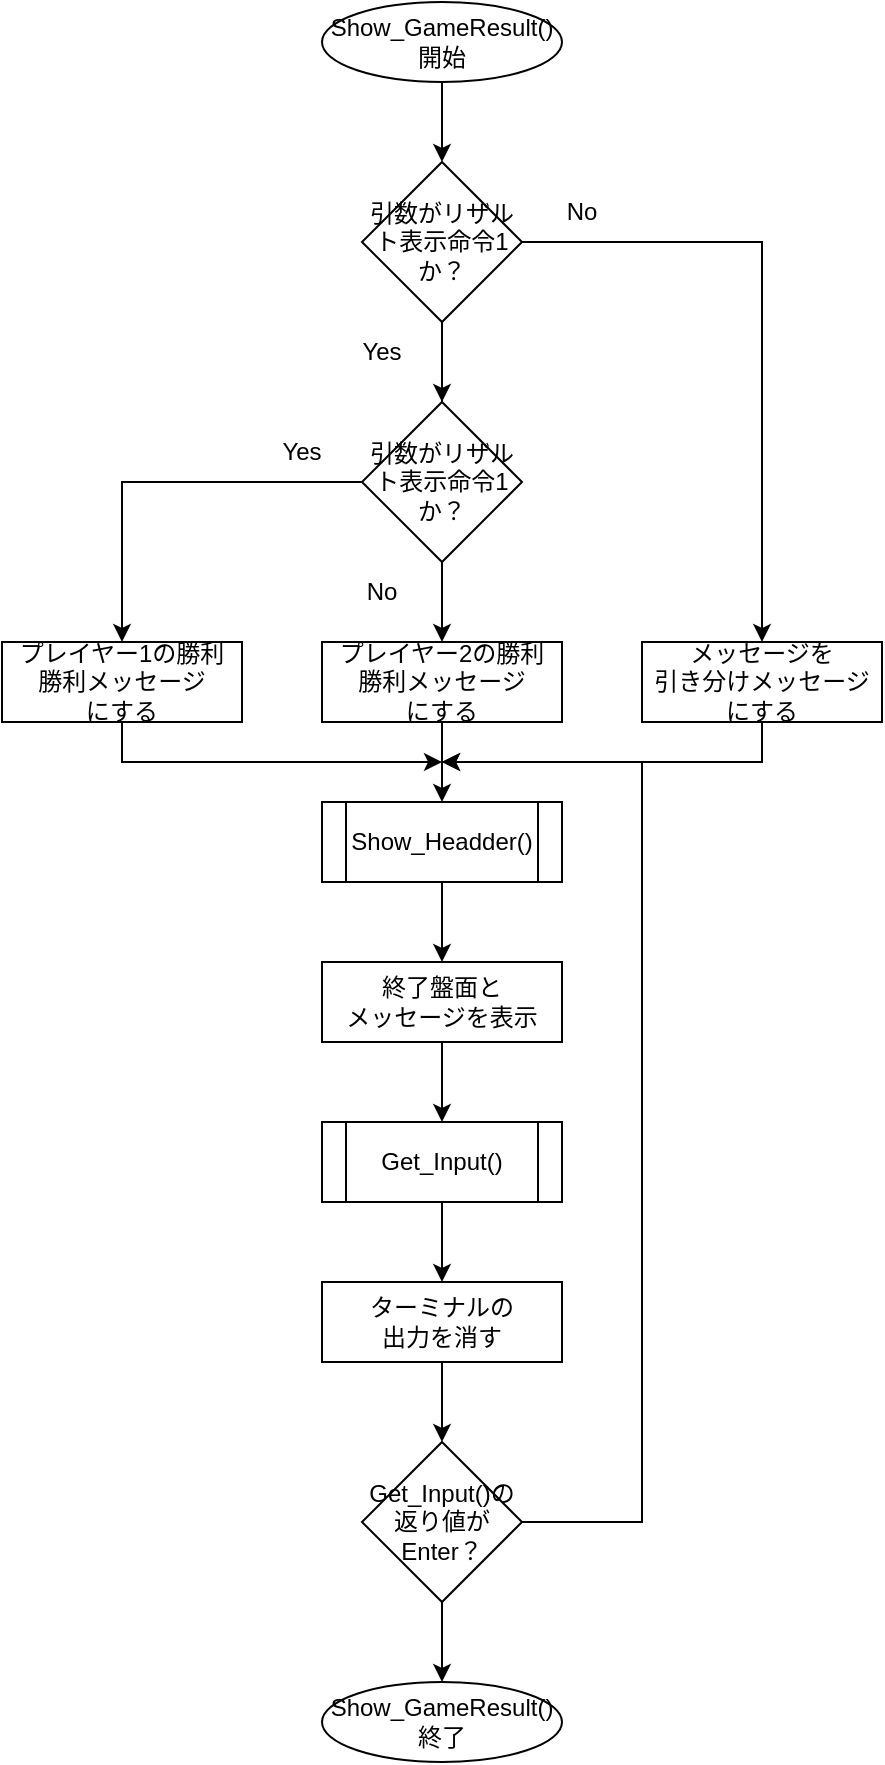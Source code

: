 <mxfile version="24.4.0" type="device">
  <diagram id="C5RBs43oDa-KdzZeNtuy" name="Page-1">
    <mxGraphModel dx="536" dy="1722" grid="1" gridSize="10" guides="1" tooltips="1" connect="1" arrows="1" fold="1" page="1" pageScale="1" pageWidth="827" pageHeight="1169" math="0" shadow="0">
      <root>
        <mxCell id="WIyWlLk6GJQsqaUBKTNV-0" />
        <mxCell id="WIyWlLk6GJQsqaUBKTNV-1" parent="WIyWlLk6GJQsqaUBKTNV-0" />
        <mxCell id="7oGtHzHhO7_Ri87DdPFP-2" style="edgeStyle=orthogonalEdgeStyle;rounded=0;orthogonalLoop=1;jettySize=auto;html=1;exitX=0.5;exitY=1;exitDx=0;exitDy=0;entryX=0.5;entryY=0;entryDx=0;entryDy=0;" parent="WIyWlLk6GJQsqaUBKTNV-1" source="7oGtHzHhO7_Ri87DdPFP-3" edge="1">
          <mxGeometry relative="1" as="geometry">
            <mxPoint x="300" y="120" as="targetPoint" />
          </mxGeometry>
        </mxCell>
        <mxCell id="7oGtHzHhO7_Ri87DdPFP-0" value="Show_GameResult()&lt;br&gt;開始" style="ellipse;whiteSpace=wrap;html=1;" parent="WIyWlLk6GJQsqaUBKTNV-1" vertex="1">
          <mxGeometry x="240" y="-80" width="120" height="40" as="geometry" />
        </mxCell>
        <mxCell id="7oGtHzHhO7_Ri87DdPFP-9" style="edgeStyle=orthogonalEdgeStyle;rounded=0;orthogonalLoop=1;jettySize=auto;html=1;exitX=0.5;exitY=1;exitDx=0;exitDy=0;entryX=0.5;entryY=0;entryDx=0;entryDy=0;" parent="WIyWlLk6GJQsqaUBKTNV-1" source="7oGtHzHhO7_Ri87DdPFP-3" target="7oGtHzHhO7_Ri87DdPFP-7" edge="1">
          <mxGeometry relative="1" as="geometry" />
        </mxCell>
        <mxCell id="7oGtHzHhO7_Ri87DdPFP-10" style="edgeStyle=orthogonalEdgeStyle;rounded=0;orthogonalLoop=1;jettySize=auto;html=1;exitX=1;exitY=0.5;exitDx=0;exitDy=0;entryX=0.5;entryY=0;entryDx=0;entryDy=0;" parent="WIyWlLk6GJQsqaUBKTNV-1" source="7oGtHzHhO7_Ri87DdPFP-3" target="7oGtHzHhO7_Ri87DdPFP-8" edge="1">
          <mxGeometry relative="1" as="geometry">
            <mxPoint x="470" y="160" as="targetPoint" />
          </mxGeometry>
        </mxCell>
        <mxCell id="7oGtHzHhO7_Ri87DdPFP-15" style="edgeStyle=orthogonalEdgeStyle;rounded=0;orthogonalLoop=1;jettySize=auto;html=1;exitX=0.5;exitY=1;exitDx=0;exitDy=0;entryX=0.5;entryY=0;entryDx=0;entryDy=0;" parent="WIyWlLk6GJQsqaUBKTNV-1" source="7oGtHzHhO7_Ri87DdPFP-6" target="7oGtHzHhO7_Ri87DdPFP-14" edge="1">
          <mxGeometry relative="1" as="geometry" />
        </mxCell>
        <mxCell id="7oGtHzHhO7_Ri87DdPFP-6" value="Show_Headder()" style="shape=process;whiteSpace=wrap;html=1;backgroundOutline=1;" parent="WIyWlLk6GJQsqaUBKTNV-1" vertex="1">
          <mxGeometry x="240" y="320" width="120" height="40" as="geometry" />
        </mxCell>
        <mxCell id="7oGtHzHhO7_Ri87DdPFP-11" style="edgeStyle=orthogonalEdgeStyle;rounded=0;orthogonalLoop=1;jettySize=auto;html=1;exitX=0.5;exitY=1;exitDx=0;exitDy=0;entryX=0.5;entryY=0;entryDx=0;entryDy=0;" parent="WIyWlLk6GJQsqaUBKTNV-1" source="7oGtHzHhO7_Ri87DdPFP-7" target="7oGtHzHhO7_Ri87DdPFP-6" edge="1">
          <mxGeometry relative="1" as="geometry" />
        </mxCell>
        <mxCell id="7oGtHzHhO7_Ri87DdPFP-7" value="プレイヤー2の勝利&lt;div&gt;勝利メッセージ&lt;/div&gt;&lt;div&gt;にする&lt;/div&gt;" style="rounded=0;whiteSpace=wrap;html=1;" parent="WIyWlLk6GJQsqaUBKTNV-1" vertex="1">
          <mxGeometry x="240" y="240" width="120" height="40" as="geometry" />
        </mxCell>
        <mxCell id="7oGtHzHhO7_Ri87DdPFP-13" style="edgeStyle=orthogonalEdgeStyle;rounded=0;orthogonalLoop=1;jettySize=auto;html=1;exitX=0.5;exitY=1;exitDx=0;exitDy=0;" parent="WIyWlLk6GJQsqaUBKTNV-1" source="7oGtHzHhO7_Ri87DdPFP-8" edge="1">
          <mxGeometry relative="1" as="geometry">
            <mxPoint x="300" y="300" as="targetPoint" />
            <Array as="points">
              <mxPoint x="460" y="300" />
            </Array>
          </mxGeometry>
        </mxCell>
        <mxCell id="7oGtHzHhO7_Ri87DdPFP-8" value="メッセージを&lt;div&gt;引き分けメッセージにする&lt;/div&gt;" style="rounded=0;whiteSpace=wrap;html=1;" parent="WIyWlLk6GJQsqaUBKTNV-1" vertex="1">
          <mxGeometry x="400" y="240" width="120" height="40" as="geometry" />
        </mxCell>
        <mxCell id="7oGtHzHhO7_Ri87DdPFP-17" style="edgeStyle=orthogonalEdgeStyle;rounded=0;orthogonalLoop=1;jettySize=auto;html=1;exitX=0.5;exitY=1;exitDx=0;exitDy=0;entryX=0.5;entryY=0;entryDx=0;entryDy=0;" parent="WIyWlLk6GJQsqaUBKTNV-1" source="7oGtHzHhO7_Ri87DdPFP-14" target="7oGtHzHhO7_Ri87DdPFP-16" edge="1">
          <mxGeometry relative="1" as="geometry" />
        </mxCell>
        <mxCell id="7oGtHzHhO7_Ri87DdPFP-14" value="終了盤面と&lt;div&gt;メッセージを表示&lt;/div&gt;" style="rounded=0;whiteSpace=wrap;html=1;" parent="WIyWlLk6GJQsqaUBKTNV-1" vertex="1">
          <mxGeometry x="240" y="400" width="120" height="40" as="geometry" />
        </mxCell>
        <mxCell id="7oGtHzHhO7_Ri87DdPFP-22" style="edgeStyle=orthogonalEdgeStyle;rounded=0;orthogonalLoop=1;jettySize=auto;html=1;exitX=0.5;exitY=1;exitDx=0;exitDy=0;entryX=0.5;entryY=0;entryDx=0;entryDy=0;" parent="WIyWlLk6GJQsqaUBKTNV-1" source="7oGtHzHhO7_Ri87DdPFP-16" target="7oGtHzHhO7_Ri87DdPFP-21" edge="1">
          <mxGeometry relative="1" as="geometry" />
        </mxCell>
        <mxCell id="7oGtHzHhO7_Ri87DdPFP-16" value="Get_Input()" style="shape=process;whiteSpace=wrap;html=1;backgroundOutline=1;" parent="WIyWlLk6GJQsqaUBKTNV-1" vertex="1">
          <mxGeometry x="240" y="480" width="120" height="40" as="geometry" />
        </mxCell>
        <mxCell id="7oGtHzHhO7_Ri87DdPFP-24" style="edgeStyle=orthogonalEdgeStyle;rounded=0;orthogonalLoop=1;jettySize=auto;html=1;exitX=1;exitY=0.5;exitDx=0;exitDy=0;" parent="WIyWlLk6GJQsqaUBKTNV-1" source="7oGtHzHhO7_Ri87DdPFP-18" edge="1">
          <mxGeometry relative="1" as="geometry">
            <mxPoint x="300" y="300" as="targetPoint" />
            <Array as="points">
              <mxPoint x="400" y="680" />
              <mxPoint x="400" y="300" />
            </Array>
          </mxGeometry>
        </mxCell>
        <mxCell id="7oGtHzHhO7_Ri87DdPFP-25" style="edgeStyle=orthogonalEdgeStyle;rounded=0;orthogonalLoop=1;jettySize=auto;html=1;exitX=0.5;exitY=1;exitDx=0;exitDy=0;" parent="WIyWlLk6GJQsqaUBKTNV-1" source="7oGtHzHhO7_Ri87DdPFP-18" edge="1">
          <mxGeometry relative="1" as="geometry">
            <mxPoint x="300" y="760" as="targetPoint" />
          </mxGeometry>
        </mxCell>
        <mxCell id="7oGtHzHhO7_Ri87DdPFP-18" value="Get_Input()の&lt;br&gt;返り値がEnter？" style="rhombus;whiteSpace=wrap;html=1;" parent="WIyWlLk6GJQsqaUBKTNV-1" vertex="1">
          <mxGeometry x="260" y="640" width="80" height="80" as="geometry" />
        </mxCell>
        <mxCell id="7oGtHzHhO7_Ri87DdPFP-23" style="edgeStyle=orthogonalEdgeStyle;rounded=0;orthogonalLoop=1;jettySize=auto;html=1;exitX=0.5;exitY=1;exitDx=0;exitDy=0;entryX=0.5;entryY=0;entryDx=0;entryDy=0;" parent="WIyWlLk6GJQsqaUBKTNV-1" source="7oGtHzHhO7_Ri87DdPFP-21" target="7oGtHzHhO7_Ri87DdPFP-18" edge="1">
          <mxGeometry relative="1" as="geometry" />
        </mxCell>
        <mxCell id="7oGtHzHhO7_Ri87DdPFP-21" value="ターミナルの&lt;div&gt;出力を消す&lt;/div&gt;" style="rounded=0;whiteSpace=wrap;html=1;" parent="WIyWlLk6GJQsqaUBKTNV-1" vertex="1">
          <mxGeometry x="240" y="560" width="120" height="40" as="geometry" />
        </mxCell>
        <mxCell id="7oGtHzHhO7_Ri87DdPFP-26" value="Show_GameResult()&lt;br&gt;終了" style="ellipse;whiteSpace=wrap;html=1;" parent="WIyWlLk6GJQsqaUBKTNV-1" vertex="1">
          <mxGeometry x="240" y="760" width="120" height="40" as="geometry" />
        </mxCell>
        <mxCell id="bBUkBbeYifhJmC3wNDLV-0" value="No" style="text;html=1;align=center;verticalAlign=middle;whiteSpace=wrap;rounded=0;" vertex="1" parent="WIyWlLk6GJQsqaUBKTNV-1">
          <mxGeometry x="340" y="10" width="60" height="30" as="geometry" />
        </mxCell>
        <mxCell id="bBUkBbeYifhJmC3wNDLV-1" value="Yes" style="text;html=1;align=center;verticalAlign=middle;whiteSpace=wrap;rounded=0;" vertex="1" parent="WIyWlLk6GJQsqaUBKTNV-1">
          <mxGeometry x="200" y="130" width="60" height="30" as="geometry" />
        </mxCell>
        <mxCell id="bBUkBbeYifhJmC3wNDLV-2" value="" style="edgeStyle=orthogonalEdgeStyle;rounded=0;orthogonalLoop=1;jettySize=auto;html=1;exitX=0.5;exitY=1;exitDx=0;exitDy=0;entryX=0.5;entryY=0;entryDx=0;entryDy=0;" edge="1" parent="WIyWlLk6GJQsqaUBKTNV-1" source="7oGtHzHhO7_Ri87DdPFP-0" target="7oGtHzHhO7_Ri87DdPFP-3">
          <mxGeometry relative="1" as="geometry">
            <mxPoint x="300" y="120" as="targetPoint" />
            <mxPoint x="300" as="sourcePoint" />
          </mxGeometry>
        </mxCell>
        <mxCell id="7oGtHzHhO7_Ri87DdPFP-3" value="引数がリザルト表示命令1か？" style="rhombus;whiteSpace=wrap;html=1;" parent="WIyWlLk6GJQsqaUBKTNV-1" vertex="1">
          <mxGeometry x="260" width="80" height="80" as="geometry" />
        </mxCell>
        <mxCell id="bBUkBbeYifhJmC3wNDLV-6" style="edgeStyle=orthogonalEdgeStyle;rounded=0;orthogonalLoop=1;jettySize=auto;html=1;exitX=0;exitY=0.5;exitDx=0;exitDy=0;entryX=0.5;entryY=0;entryDx=0;entryDy=0;" edge="1" parent="WIyWlLk6GJQsqaUBKTNV-1" source="bBUkBbeYifhJmC3wNDLV-3" target="bBUkBbeYifhJmC3wNDLV-5">
          <mxGeometry relative="1" as="geometry" />
        </mxCell>
        <mxCell id="bBUkBbeYifhJmC3wNDLV-3" value="引数がリザルト表示命令1か？" style="rhombus;whiteSpace=wrap;html=1;" vertex="1" parent="WIyWlLk6GJQsqaUBKTNV-1">
          <mxGeometry x="260" y="120" width="80" height="80" as="geometry" />
        </mxCell>
        <mxCell id="bBUkBbeYifhJmC3wNDLV-8" style="edgeStyle=orthogonalEdgeStyle;rounded=0;orthogonalLoop=1;jettySize=auto;html=1;exitX=0.5;exitY=1;exitDx=0;exitDy=0;" edge="1" parent="WIyWlLk6GJQsqaUBKTNV-1" source="bBUkBbeYifhJmC3wNDLV-5">
          <mxGeometry relative="1" as="geometry">
            <mxPoint x="300" y="300" as="targetPoint" />
            <Array as="points">
              <mxPoint x="140" y="300" />
            </Array>
          </mxGeometry>
        </mxCell>
        <mxCell id="bBUkBbeYifhJmC3wNDLV-5" value="プレイヤー1の勝利&lt;div&gt;勝利メッセージ&lt;/div&gt;&lt;div&gt;にする&lt;/div&gt;" style="rounded=0;whiteSpace=wrap;html=1;" vertex="1" parent="WIyWlLk6GJQsqaUBKTNV-1">
          <mxGeometry x="80" y="240" width="120" height="40" as="geometry" />
        </mxCell>
        <mxCell id="bBUkBbeYifhJmC3wNDLV-7" value="No" style="text;html=1;align=center;verticalAlign=middle;whiteSpace=wrap;rounded=0;" vertex="1" parent="WIyWlLk6GJQsqaUBKTNV-1">
          <mxGeometry x="240" y="200" width="60" height="30" as="geometry" />
        </mxCell>
        <mxCell id="bBUkBbeYifhJmC3wNDLV-9" value="Yes" style="text;html=1;align=center;verticalAlign=middle;whiteSpace=wrap;rounded=0;" vertex="1" parent="WIyWlLk6GJQsqaUBKTNV-1">
          <mxGeometry x="240" y="80" width="60" height="30" as="geometry" />
        </mxCell>
      </root>
    </mxGraphModel>
  </diagram>
</mxfile>
